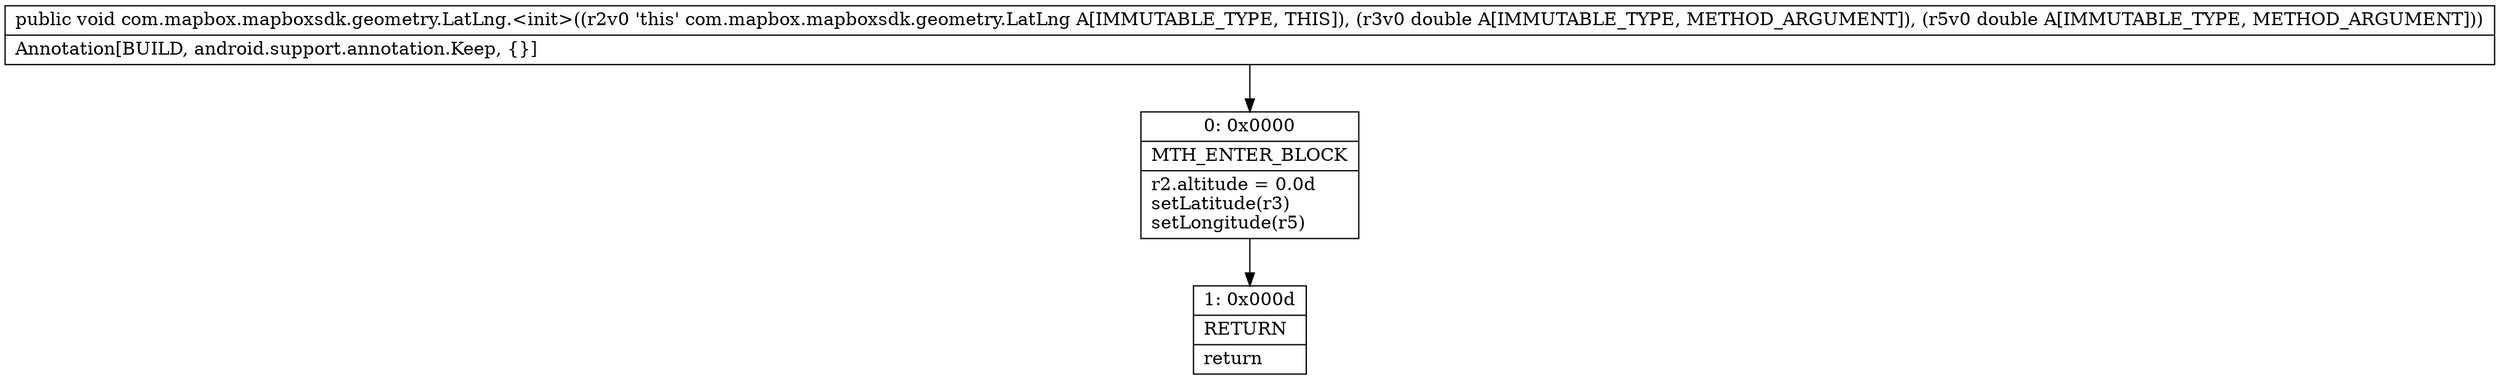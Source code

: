 digraph "CFG forcom.mapbox.mapboxsdk.geometry.LatLng.\<init\>(DD)V" {
Node_0 [shape=record,label="{0\:\ 0x0000|MTH_ENTER_BLOCK\l|r2.altitude = 0.0d\lsetLatitude(r3)\lsetLongitude(r5)\l}"];
Node_1 [shape=record,label="{1\:\ 0x000d|RETURN\l|return\l}"];
MethodNode[shape=record,label="{public void com.mapbox.mapboxsdk.geometry.LatLng.\<init\>((r2v0 'this' com.mapbox.mapboxsdk.geometry.LatLng A[IMMUTABLE_TYPE, THIS]), (r3v0 double A[IMMUTABLE_TYPE, METHOD_ARGUMENT]), (r5v0 double A[IMMUTABLE_TYPE, METHOD_ARGUMENT]))  | Annotation[BUILD, android.support.annotation.Keep, \{\}]\l}"];
MethodNode -> Node_0;
Node_0 -> Node_1;
}

